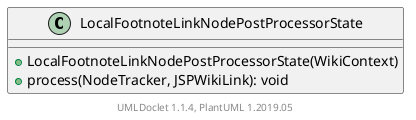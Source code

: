 @startuml

    class LocalFootnoteLinkNodePostProcessorState [[LocalFootnoteLinkNodePostProcessorState.html]] {
        +LocalFootnoteLinkNodePostProcessorState(WikiContext)
        +process(NodeTracker, JSPWikiLink): void
    }


    center footer UMLDoclet 1.1.4, PlantUML 1.2019.05
@enduml
